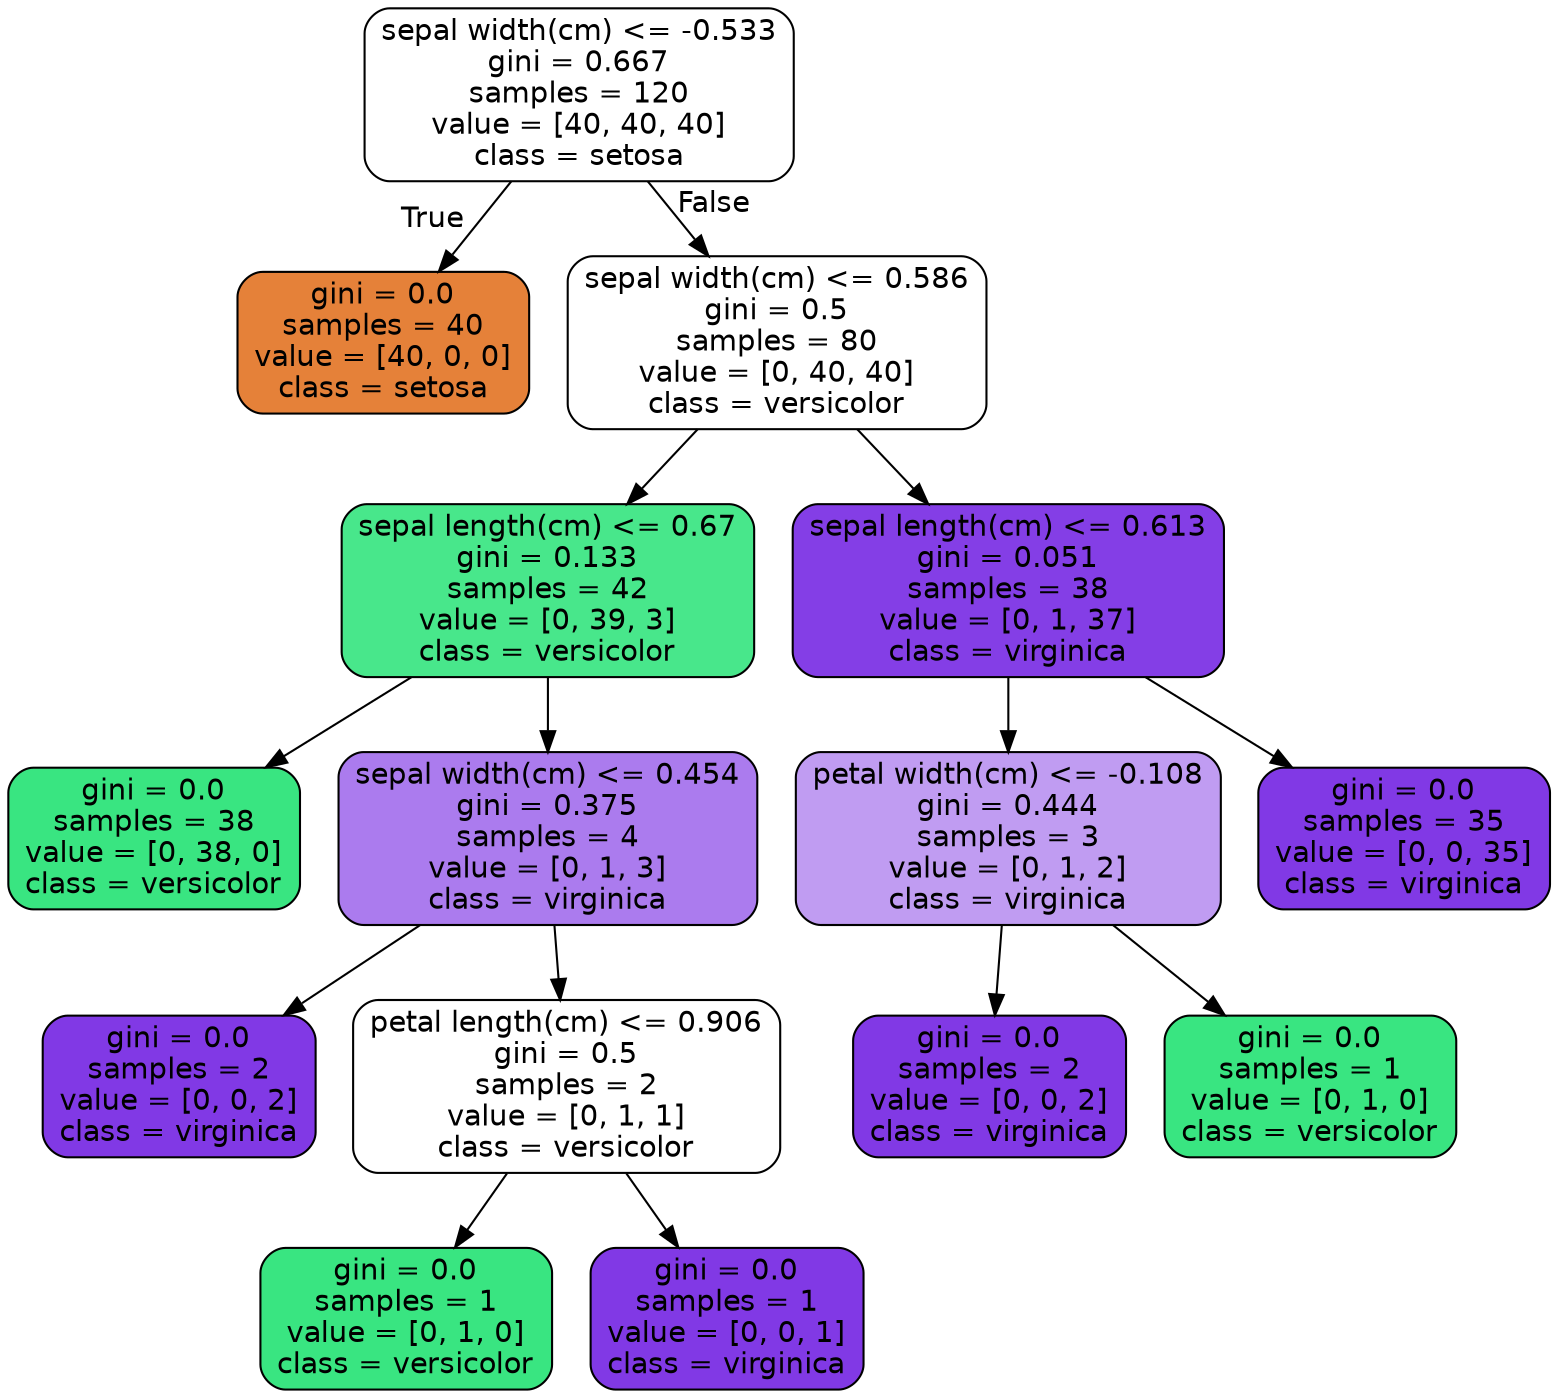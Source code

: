 digraph Tree {
node [shape=box, style="filled, rounded", color="black", fontname="helvetica"] ;
edge [fontname="helvetica"] ;
0 [label="sepal width(cm) <= -0.533\ngini = 0.667\nsamples = 120\nvalue = [40, 40, 40]\nclass = setosa", fillcolor="#ffffff"] ;
1 [label="gini = 0.0\nsamples = 40\nvalue = [40, 0, 0]\nclass = setosa", fillcolor="#e58139"] ;
0 -> 1 [labeldistance=2.5, labelangle=45, headlabel="True"] ;
2 [label="sepal width(cm) <= 0.586\ngini = 0.5\nsamples = 80\nvalue = [0, 40, 40]\nclass = versicolor", fillcolor="#ffffff"] ;
0 -> 2 [labeldistance=2.5, labelangle=-45, headlabel="False"] ;
3 [label="sepal length(cm) <= 0.67\ngini = 0.133\nsamples = 42\nvalue = [0, 39, 3]\nclass = versicolor", fillcolor="#48e78b"] ;
2 -> 3 ;
4 [label="gini = 0.0\nsamples = 38\nvalue = [0, 38, 0]\nclass = versicolor", fillcolor="#39e581"] ;
3 -> 4 ;
5 [label="sepal width(cm) <= 0.454\ngini = 0.375\nsamples = 4\nvalue = [0, 1, 3]\nclass = virginica", fillcolor="#ab7bee"] ;
3 -> 5 ;
6 [label="gini = 0.0\nsamples = 2\nvalue = [0, 0, 2]\nclass = virginica", fillcolor="#8139e5"] ;
5 -> 6 ;
7 [label="petal length(cm) <= 0.906\ngini = 0.5\nsamples = 2\nvalue = [0, 1, 1]\nclass = versicolor", fillcolor="#ffffff"] ;
5 -> 7 ;
8 [label="gini = 0.0\nsamples = 1\nvalue = [0, 1, 0]\nclass = versicolor", fillcolor="#39e581"] ;
7 -> 8 ;
9 [label="gini = 0.0\nsamples = 1\nvalue = [0, 0, 1]\nclass = virginica", fillcolor="#8139e5"] ;
7 -> 9 ;
10 [label="sepal length(cm) <= 0.613\ngini = 0.051\nsamples = 38\nvalue = [0, 1, 37]\nclass = virginica", fillcolor="#843ee6"] ;
2 -> 10 ;
11 [label="petal width(cm) <= -0.108\ngini = 0.444\nsamples = 3\nvalue = [0, 1, 2]\nclass = virginica", fillcolor="#c09cf2"] ;
10 -> 11 ;
12 [label="gini = 0.0\nsamples = 2\nvalue = [0, 0, 2]\nclass = virginica", fillcolor="#8139e5"] ;
11 -> 12 ;
13 [label="gini = 0.0\nsamples = 1\nvalue = [0, 1, 0]\nclass = versicolor", fillcolor="#39e581"] ;
11 -> 13 ;
14 [label="gini = 0.0\nsamples = 35\nvalue = [0, 0, 35]\nclass = virginica", fillcolor="#8139e5"] ;
10 -> 14 ;
}